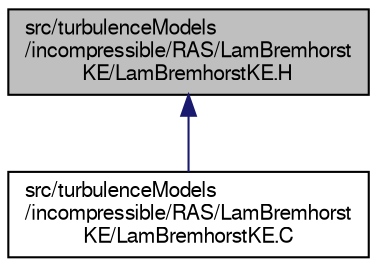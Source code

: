 digraph "src/turbulenceModels/incompressible/RAS/LamBremhorstKE/LamBremhorstKE.H"
{
  bgcolor="transparent";
  edge [fontname="FreeSans",fontsize="10",labelfontname="FreeSans",labelfontsize="10"];
  node [fontname="FreeSans",fontsize="10",shape=record];
  Node303 [label="src/turbulenceModels\l/incompressible/RAS/LamBremhorst\lKE/LamBremhorstKE.H",height=0.2,width=0.4,color="black", fillcolor="grey75", style="filled", fontcolor="black"];
  Node303 -> Node304 [dir="back",color="midnightblue",fontsize="10",style="solid",fontname="FreeSans"];
  Node304 [label="src/turbulenceModels\l/incompressible/RAS/LamBremhorst\lKE/LamBremhorstKE.C",height=0.2,width=0.4,color="black",URL="$a17582.html"];
}

